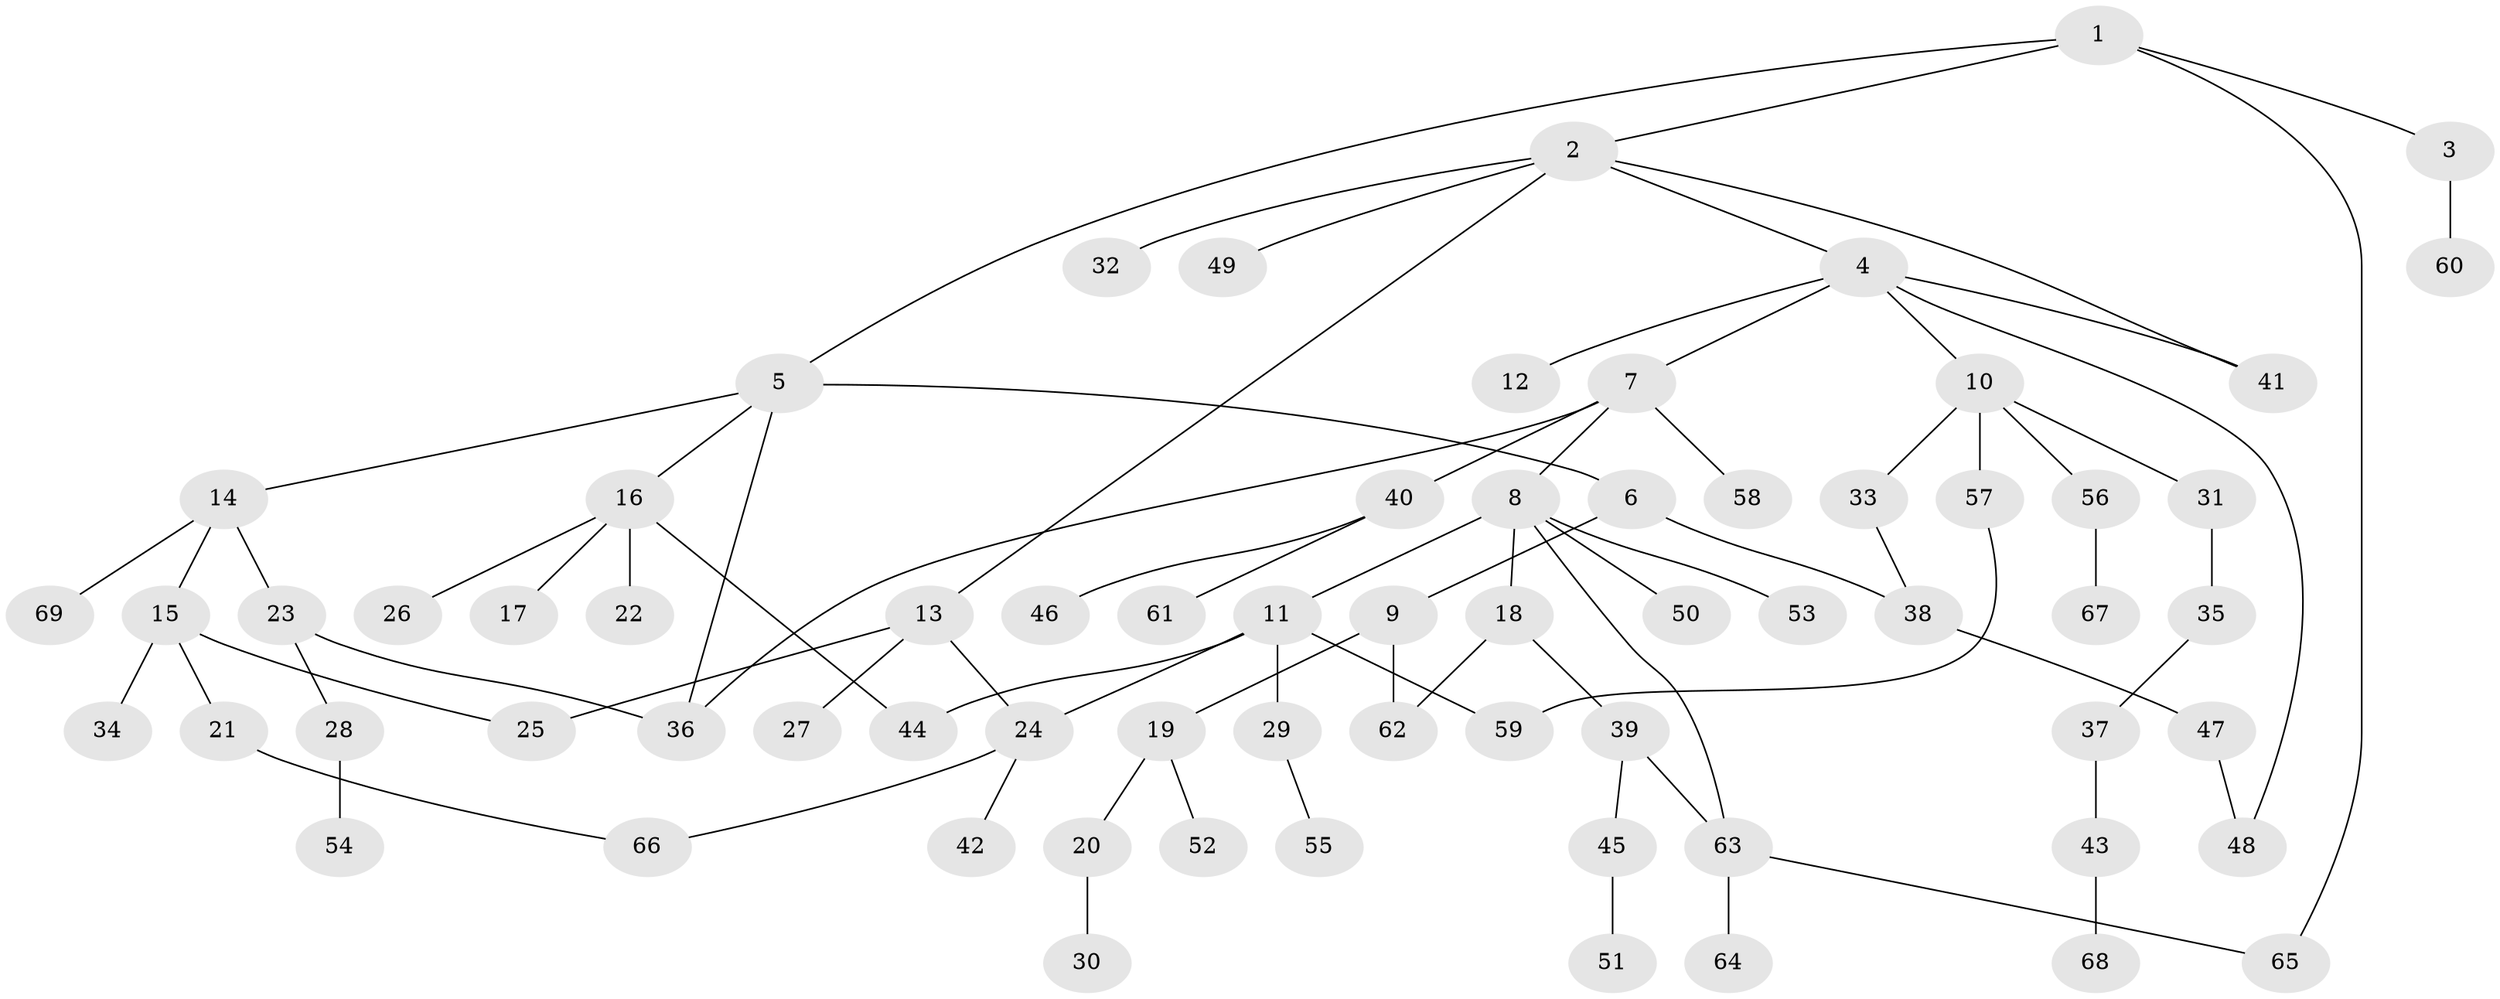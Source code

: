 // Generated by graph-tools (version 1.1) at 2025/10/02/27/25 16:10:55]
// undirected, 69 vertices, 81 edges
graph export_dot {
graph [start="1"]
  node [color=gray90,style=filled];
  1;
  2;
  3;
  4;
  5;
  6;
  7;
  8;
  9;
  10;
  11;
  12;
  13;
  14;
  15;
  16;
  17;
  18;
  19;
  20;
  21;
  22;
  23;
  24;
  25;
  26;
  27;
  28;
  29;
  30;
  31;
  32;
  33;
  34;
  35;
  36;
  37;
  38;
  39;
  40;
  41;
  42;
  43;
  44;
  45;
  46;
  47;
  48;
  49;
  50;
  51;
  52;
  53;
  54;
  55;
  56;
  57;
  58;
  59;
  60;
  61;
  62;
  63;
  64;
  65;
  66;
  67;
  68;
  69;
  1 -- 2;
  1 -- 3;
  1 -- 5;
  1 -- 65;
  2 -- 4;
  2 -- 13;
  2 -- 32;
  2 -- 41;
  2 -- 49;
  3 -- 60;
  4 -- 7;
  4 -- 10;
  4 -- 12;
  4 -- 48;
  4 -- 41;
  5 -- 6;
  5 -- 14;
  5 -- 16;
  5 -- 36;
  6 -- 9;
  6 -- 38;
  7 -- 8;
  7 -- 36;
  7 -- 40;
  7 -- 58;
  8 -- 11;
  8 -- 18;
  8 -- 50;
  8 -- 53;
  8 -- 63;
  9 -- 19;
  9 -- 62;
  10 -- 31;
  10 -- 33;
  10 -- 56;
  10 -- 57;
  11 -- 24;
  11 -- 29;
  11 -- 44;
  11 -- 59;
  13 -- 27;
  13 -- 24;
  13 -- 25;
  14 -- 15;
  14 -- 23;
  14 -- 69;
  15 -- 21;
  15 -- 25;
  15 -- 34;
  16 -- 17;
  16 -- 22;
  16 -- 26;
  16 -- 44;
  18 -- 39;
  18 -- 62;
  19 -- 20;
  19 -- 52;
  20 -- 30;
  21 -- 66;
  23 -- 28;
  23 -- 36;
  24 -- 42;
  24 -- 66;
  28 -- 54;
  29 -- 55;
  31 -- 35;
  33 -- 38;
  35 -- 37;
  37 -- 43;
  38 -- 47;
  39 -- 45;
  39 -- 63;
  40 -- 46;
  40 -- 61;
  43 -- 68;
  45 -- 51;
  47 -- 48;
  56 -- 67;
  57 -- 59;
  63 -- 64;
  63 -- 65;
}
